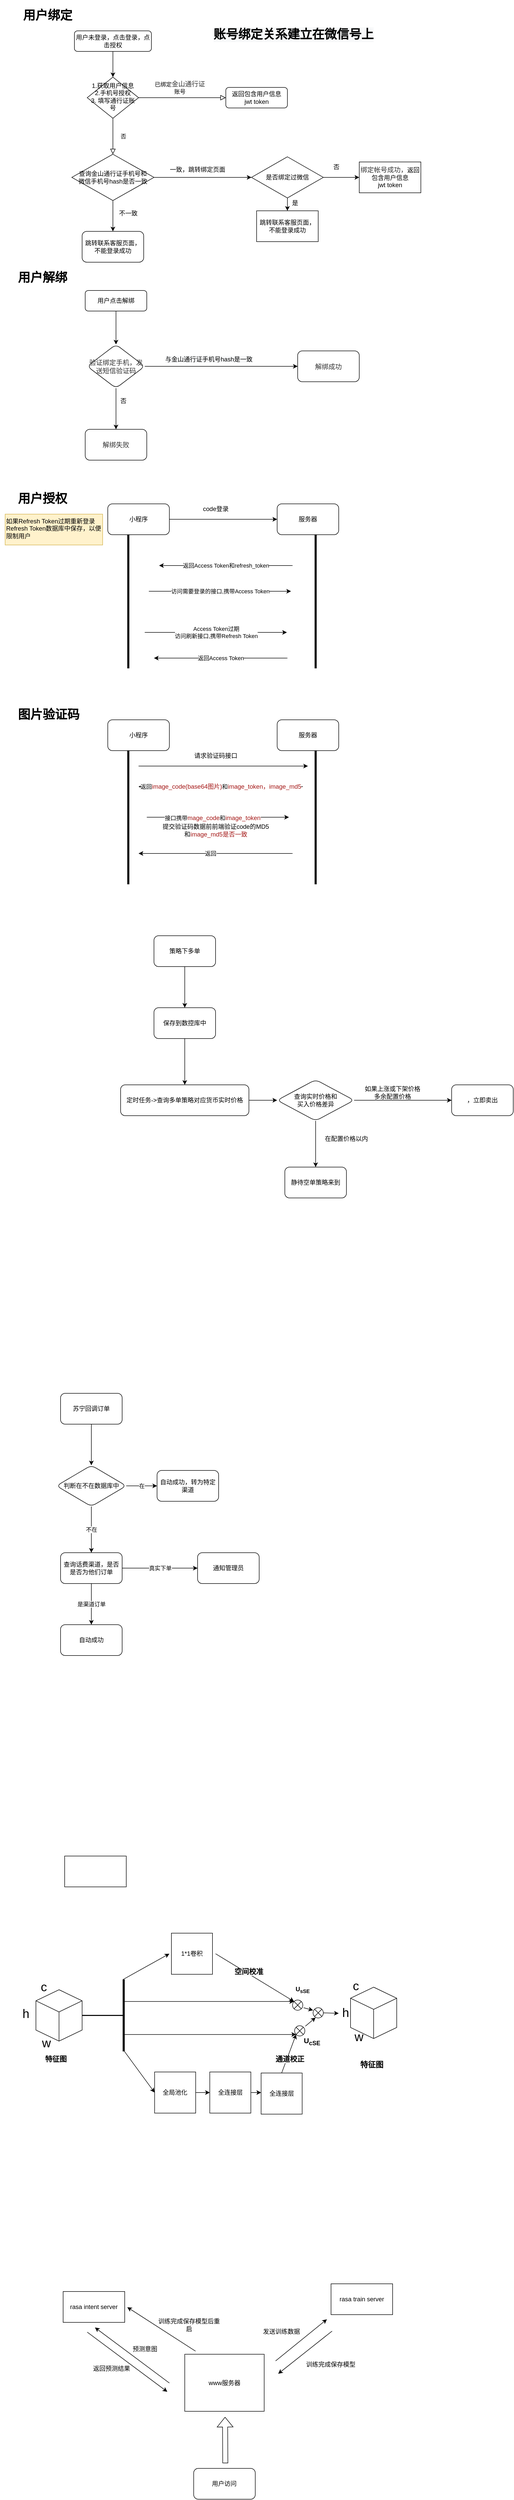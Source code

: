 <mxfile version="21.0.10" type="github">
  <diagram id="C5RBs43oDa-KdzZeNtuy" name="Page-1">
    <mxGraphModel dx="1239" dy="648" grid="0" gridSize="10" guides="1" tooltips="1" connect="1" arrows="1" fold="1" page="1" pageScale="1" pageWidth="827" pageHeight="1169" math="0" shadow="0">
      <root>
        <mxCell id="WIyWlLk6GJQsqaUBKTNV-0" />
        <mxCell id="WIyWlLk6GJQsqaUBKTNV-1" parent="WIyWlLk6GJQsqaUBKTNV-0" />
        <mxCell id="JQb2HkawdjwSyJqSRHTh-34" value="" style="edgeStyle=orthogonalEdgeStyle;rounded=0;orthogonalLoop=1;jettySize=auto;html=1;" parent="WIyWlLk6GJQsqaUBKTNV-1" source="WIyWlLk6GJQsqaUBKTNV-3" target="WIyWlLk6GJQsqaUBKTNV-6" edge="1">
          <mxGeometry relative="1" as="geometry" />
        </mxCell>
        <mxCell id="WIyWlLk6GJQsqaUBKTNV-3" value="用户未登录，点击登录，点击授权" style="rounded=1;whiteSpace=wrap;html=1;fontSize=12;glass=0;strokeWidth=1;shadow=0;" parent="WIyWlLk6GJQsqaUBKTNV-1" vertex="1">
          <mxGeometry x="145" y="80" width="150" height="40" as="geometry" />
        </mxCell>
        <mxCell id="WIyWlLk6GJQsqaUBKTNV-4" value="否" style="rounded=0;html=1;jettySize=auto;orthogonalLoop=1;fontSize=11;endArrow=block;endFill=0;endSize=8;strokeWidth=1;shadow=0;labelBackgroundColor=none;edgeStyle=orthogonalEdgeStyle;entryX=0.5;entryY=0;entryDx=0;entryDy=0;" parent="WIyWlLk6GJQsqaUBKTNV-1" source="WIyWlLk6GJQsqaUBKTNV-6" target="JQb2HkawdjwSyJqSRHTh-35" edge="1">
          <mxGeometry y="20" relative="1" as="geometry">
            <mxPoint as="offset" />
            <mxPoint x="220" y="310" as="targetPoint" />
          </mxGeometry>
        </mxCell>
        <mxCell id="WIyWlLk6GJQsqaUBKTNV-5" value="已绑定&lt;span style=&quot;color: rgb(51 , 51 , 51) ; font-family: &amp;#34;arial normal&amp;#34; , &amp;#34;arial&amp;#34; ; font-size: 13px&quot;&gt;金山通行证&lt;/span&gt;&lt;br&gt;账号" style="edgeStyle=orthogonalEdgeStyle;rounded=0;html=1;jettySize=auto;orthogonalLoop=1;fontSize=11;endArrow=block;endFill=0;endSize=8;strokeWidth=1;shadow=0;labelBackgroundColor=none;" parent="WIyWlLk6GJQsqaUBKTNV-1" source="WIyWlLk6GJQsqaUBKTNV-6" target="WIyWlLk6GJQsqaUBKTNV-7" edge="1">
          <mxGeometry x="-0.059" y="20" relative="1" as="geometry">
            <mxPoint as="offset" />
          </mxGeometry>
        </mxCell>
        <mxCell id="WIyWlLk6GJQsqaUBKTNV-6" value="1.获取用户信息&lt;br&gt;2.手机号授权&lt;br&gt;3. 填写通行证账号" style="rhombus;whiteSpace=wrap;html=1;shadow=0;fontFamily=Helvetica;fontSize=12;align=center;strokeWidth=1;spacing=6;spacingTop=-4;" parent="WIyWlLk6GJQsqaUBKTNV-1" vertex="1">
          <mxGeometry x="170" y="170" width="100" height="80" as="geometry" />
        </mxCell>
        <mxCell id="WIyWlLk6GJQsqaUBKTNV-7" value="返回包含用户信息&lt;br&gt;jwt token" style="rounded=1;whiteSpace=wrap;html=1;fontSize=12;glass=0;strokeWidth=1;shadow=0;" parent="WIyWlLk6GJQsqaUBKTNV-1" vertex="1">
          <mxGeometry x="440" y="190" width="120" height="40" as="geometry" />
        </mxCell>
        <mxCell id="JQb2HkawdjwSyJqSRHTh-8" value="" style="edgeStyle=orthogonalEdgeStyle;rounded=0;orthogonalLoop=1;jettySize=auto;html=1;exitX=0.5;exitY=1;exitDx=0;exitDy=0;" parent="WIyWlLk6GJQsqaUBKTNV-1" source="JQb2HkawdjwSyJqSRHTh-35" target="JQb2HkawdjwSyJqSRHTh-7" edge="1">
          <mxGeometry relative="1" as="geometry">
            <mxPoint x="240" y="370" as="sourcePoint" />
          </mxGeometry>
        </mxCell>
        <mxCell id="JQb2HkawdjwSyJqSRHTh-31" style="edgeStyle=orthogonalEdgeStyle;rounded=0;orthogonalLoop=1;jettySize=auto;html=1;entryX=0;entryY=0.5;entryDx=0;entryDy=0;exitX=1;exitY=0.5;exitDx=0;exitDy=0;" parent="WIyWlLk6GJQsqaUBKTNV-1" source="JQb2HkawdjwSyJqSRHTh-35" target="JQb2HkawdjwSyJqSRHTh-13" edge="1">
          <mxGeometry relative="1" as="geometry">
            <mxPoint x="320" y="340" as="sourcePoint" />
            <Array as="points">
              <mxPoint x="490" y="365" />
            </Array>
          </mxGeometry>
        </mxCell>
        <mxCell id="JQb2HkawdjwSyJqSRHTh-5" value="一致，跳转绑定页面" style="text;html=1;strokeColor=none;fillColor=none;align=center;verticalAlign=middle;whiteSpace=wrap;rounded=0;" parent="WIyWlLk6GJQsqaUBKTNV-1" vertex="1">
          <mxGeometry x="320" y="335" width="130" height="30" as="geometry" />
        </mxCell>
        <mxCell id="JQb2HkawdjwSyJqSRHTh-7" value="&lt;span&gt;跳转联系客服页面，不能登录成功&lt;/span&gt;" style="whiteSpace=wrap;html=1;rounded=1;" parent="WIyWlLk6GJQsqaUBKTNV-1" vertex="1">
          <mxGeometry x="160" y="470" width="120" height="60" as="geometry" />
        </mxCell>
        <mxCell id="JQb2HkawdjwSyJqSRHTh-9" value="不一致" style="text;html=1;strokeColor=none;fillColor=none;align=center;verticalAlign=middle;whiteSpace=wrap;rounded=0;" parent="WIyWlLk6GJQsqaUBKTNV-1" vertex="1">
          <mxGeometry x="200" y="420" width="100" height="30" as="geometry" />
        </mxCell>
        <mxCell id="JQb2HkawdjwSyJqSRHTh-15" value="" style="edgeStyle=orthogonalEdgeStyle;rounded=0;orthogonalLoop=1;jettySize=auto;html=1;" parent="WIyWlLk6GJQsqaUBKTNV-1" source="JQb2HkawdjwSyJqSRHTh-13" target="JQb2HkawdjwSyJqSRHTh-14" edge="1">
          <mxGeometry relative="1" as="geometry" />
        </mxCell>
        <mxCell id="JQb2HkawdjwSyJqSRHTh-18" value="" style="edgeStyle=orthogonalEdgeStyle;rounded=0;orthogonalLoop=1;jettySize=auto;html=1;" parent="WIyWlLk6GJQsqaUBKTNV-1" source="JQb2HkawdjwSyJqSRHTh-13" target="JQb2HkawdjwSyJqSRHTh-17" edge="1">
          <mxGeometry relative="1" as="geometry" />
        </mxCell>
        <mxCell id="JQb2HkawdjwSyJqSRHTh-13" value="&lt;span&gt;是否绑定过微信&lt;/span&gt;" style="rhombus;whiteSpace=wrap;html=1;" parent="WIyWlLk6GJQsqaUBKTNV-1" vertex="1">
          <mxGeometry x="490" y="325" width="140" height="80" as="geometry" />
        </mxCell>
        <mxCell id="JQb2HkawdjwSyJqSRHTh-14" value="&lt;span&gt;跳转联系客服页面，不能登录成功&lt;/span&gt;" style="whiteSpace=wrap;html=1;" parent="WIyWlLk6GJQsqaUBKTNV-1" vertex="1">
          <mxGeometry x="500" y="430" width="120" height="60" as="geometry" />
        </mxCell>
        <mxCell id="JQb2HkawdjwSyJqSRHTh-16" value="是" style="text;html=1;strokeColor=none;fillColor=none;align=center;verticalAlign=middle;whiteSpace=wrap;rounded=0;" parent="WIyWlLk6GJQsqaUBKTNV-1" vertex="1">
          <mxGeometry x="510" y="400" width="130" height="30" as="geometry" />
        </mxCell>
        <mxCell id="JQb2HkawdjwSyJqSRHTh-17" value="&lt;span style=&quot;color: rgb(51 , 51 , 51) ; font-family: &amp;#34;arial normal&amp;#34; , &amp;#34;arial&amp;#34; ; font-size: 13px&quot;&gt;绑定帐号成功，&lt;/span&gt;返回包含用户信息&lt;br&gt;jwt token" style="whiteSpace=wrap;html=1;" parent="WIyWlLk6GJQsqaUBKTNV-1" vertex="1">
          <mxGeometry x="700" y="335" width="120" height="60" as="geometry" />
        </mxCell>
        <mxCell id="JQb2HkawdjwSyJqSRHTh-19" value="&lt;h1&gt;用户绑定&lt;/h1&gt;" style="text;html=1;strokeColor=none;fillColor=none;spacing=5;spacingTop=-20;whiteSpace=wrap;overflow=hidden;rounded=0;" parent="WIyWlLk6GJQsqaUBKTNV-1" vertex="1">
          <mxGeometry x="40" y="30" width="190" height="40" as="geometry" />
        </mxCell>
        <mxCell id="JQb2HkawdjwSyJqSRHTh-20" value="&lt;h1&gt;用户解绑&lt;/h1&gt;&lt;p&gt;&lt;br&gt;&lt;/p&gt;" style="text;html=1;strokeColor=none;fillColor=none;spacing=5;spacingTop=-20;whiteSpace=wrap;overflow=hidden;rounded=0;" parent="WIyWlLk6GJQsqaUBKTNV-1" vertex="1">
          <mxGeometry x="30" y="540" width="190" height="40" as="geometry" />
        </mxCell>
        <mxCell id="JQb2HkawdjwSyJqSRHTh-24" value="" style="edgeStyle=orthogonalEdgeStyle;rounded=0;orthogonalLoop=1;jettySize=auto;html=1;" parent="WIyWlLk6GJQsqaUBKTNV-1" source="JQb2HkawdjwSyJqSRHTh-22" target="JQb2HkawdjwSyJqSRHTh-23" edge="1">
          <mxGeometry relative="1" as="geometry" />
        </mxCell>
        <mxCell id="JQb2HkawdjwSyJqSRHTh-22" value="用户点击解绑&lt;br&gt;" style="rounded=1;whiteSpace=wrap;html=1;fontSize=12;glass=0;strokeWidth=1;shadow=0;" parent="WIyWlLk6GJQsqaUBKTNV-1" vertex="1">
          <mxGeometry x="166" y="585" width="120" height="40" as="geometry" />
        </mxCell>
        <mxCell id="JQb2HkawdjwSyJqSRHTh-26" value="" style="edgeStyle=orthogonalEdgeStyle;rounded=0;orthogonalLoop=1;jettySize=auto;html=1;" parent="WIyWlLk6GJQsqaUBKTNV-1" source="JQb2HkawdjwSyJqSRHTh-23" target="JQb2HkawdjwSyJqSRHTh-25" edge="1">
          <mxGeometry relative="1" as="geometry" />
        </mxCell>
        <mxCell id="JQb2HkawdjwSyJqSRHTh-28" value="" style="edgeStyle=orthogonalEdgeStyle;rounded=0;orthogonalLoop=1;jettySize=auto;html=1;" parent="WIyWlLk6GJQsqaUBKTNV-1" source="JQb2HkawdjwSyJqSRHTh-23" target="JQb2HkawdjwSyJqSRHTh-27" edge="1">
          <mxGeometry relative="1" as="geometry" />
        </mxCell>
        <mxCell id="JQb2HkawdjwSyJqSRHTh-23" value="&lt;span style=&quot;color: rgb(51 , 51 , 51) ; font-family: &amp;#34;arial normal&amp;#34; , &amp;#34;arial&amp;#34; ; font-size: 13px&quot;&gt;验证绑定手机，发送短信验证码&lt;/span&gt;" style="rhombus;whiteSpace=wrap;html=1;rounded=1;glass=0;strokeWidth=1;shadow=0;" parent="WIyWlLk6GJQsqaUBKTNV-1" vertex="1">
          <mxGeometry x="170" y="690" width="112" height="85" as="geometry" />
        </mxCell>
        <mxCell id="JQb2HkawdjwSyJqSRHTh-25" value="&lt;span style=&quot;color: rgb(51 , 51 , 51) ; font-family: &amp;#34;arial normal&amp;#34; , &amp;#34;arial&amp;#34; ; font-size: 13px&quot;&gt;解绑成功&lt;/span&gt;" style="whiteSpace=wrap;html=1;rounded=1;glass=0;strokeWidth=1;shadow=0;" parent="WIyWlLk6GJQsqaUBKTNV-1" vertex="1">
          <mxGeometry x="580" y="702.5" width="120" height="60" as="geometry" />
        </mxCell>
        <mxCell id="JQb2HkawdjwSyJqSRHTh-27" value="&lt;span style=&quot;color: rgb(51 , 51 , 51) ; font-family: &amp;#34;arial normal&amp;#34; , &amp;#34;arial&amp;#34; ; font-size: 13px&quot;&gt;解绑失败&lt;/span&gt;" style="whiteSpace=wrap;html=1;rounded=1;glass=0;strokeWidth=1;shadow=0;" parent="WIyWlLk6GJQsqaUBKTNV-1" vertex="1">
          <mxGeometry x="166" y="855" width="120" height="60" as="geometry" />
        </mxCell>
        <mxCell id="JQb2HkawdjwSyJqSRHTh-29" value="&lt;span style=&quot;color: rgb(0 , 0 , 0) ; font-family: &amp;#34;helvetica&amp;#34; ; font-size: 12px ; font-style: normal ; font-weight: 400 ; letter-spacing: normal ; text-align: center ; text-indent: 0px ; text-transform: none ; word-spacing: 0px ; background-color: rgb(248 , 249 , 250) ; display: inline ; float: none&quot;&gt;与金山通行证手机号hash是一致&lt;/span&gt;" style="text;whiteSpace=wrap;html=1;" parent="WIyWlLk6GJQsqaUBKTNV-1" vertex="1">
          <mxGeometry x="320" y="705" width="270" height="30" as="geometry" />
        </mxCell>
        <mxCell id="JQb2HkawdjwSyJqSRHTh-30" value="否" style="text;html=1;align=center;verticalAlign=middle;resizable=0;points=[];autosize=1;strokeColor=none;fillColor=none;" parent="WIyWlLk6GJQsqaUBKTNV-1" vertex="1">
          <mxGeometry x="225" y="790" width="30" height="20" as="geometry" />
        </mxCell>
        <mxCell id="JQb2HkawdjwSyJqSRHTh-32" value="否" style="text;html=1;align=center;verticalAlign=middle;resizable=0;points=[];autosize=1;strokeColor=none;fillColor=none;" parent="WIyWlLk6GJQsqaUBKTNV-1" vertex="1">
          <mxGeometry x="640" y="335" width="30" height="20" as="geometry" />
        </mxCell>
        <mxCell id="JQb2HkawdjwSyJqSRHTh-33" value="&lt;h1 style=&quot;color: rgb(0 , 0 , 0) ; font-family: &amp;#34;helvetica&amp;#34; ; font-style: normal ; letter-spacing: normal ; text-align: left ; text-indent: 0px ; text-transform: none ; word-spacing: 0px ; background-color: rgb(248 , 249 , 250)&quot;&gt;账号绑定关系建立在微信号上&lt;/h1&gt;" style="text;whiteSpace=wrap;html=1;" parent="WIyWlLk6GJQsqaUBKTNV-1" vertex="1">
          <mxGeometry x="414" y="50" width="340" height="60" as="geometry" />
        </mxCell>
        <mxCell id="JQb2HkawdjwSyJqSRHTh-35" value="&lt;span&gt;查询金山通行证手机号和&lt;br&gt;微信手机号hash是否一致&lt;/span&gt;" style="rhombus;whiteSpace=wrap;html=1;" parent="WIyWlLk6GJQsqaUBKTNV-1" vertex="1">
          <mxGeometry x="140" y="320" width="160" height="90" as="geometry" />
        </mxCell>
        <mxCell id="JQb2HkawdjwSyJqSRHTh-37" value="&lt;h1&gt;用户授权&lt;/h1&gt;&lt;p&gt;&lt;br&gt;&lt;/p&gt;" style="text;html=1;strokeColor=none;fillColor=none;spacing=5;spacingTop=-20;whiteSpace=wrap;overflow=hidden;rounded=0;" parent="WIyWlLk6GJQsqaUBKTNV-1" vertex="1">
          <mxGeometry x="30" y="970" width="190" height="40" as="geometry" />
        </mxCell>
        <mxCell id="JQb2HkawdjwSyJqSRHTh-40" style="edgeStyle=orthogonalEdgeStyle;rounded=0;orthogonalLoop=1;jettySize=auto;html=1;" parent="WIyWlLk6GJQsqaUBKTNV-1" source="JQb2HkawdjwSyJqSRHTh-38" target="JQb2HkawdjwSyJqSRHTh-39" edge="1">
          <mxGeometry relative="1" as="geometry" />
        </mxCell>
        <mxCell id="JQb2HkawdjwSyJqSRHTh-38" value="小程序" style="rounded=1;whiteSpace=wrap;html=1;" parent="WIyWlLk6GJQsqaUBKTNV-1" vertex="1">
          <mxGeometry x="210" y="1000" width="120" height="60" as="geometry" />
        </mxCell>
        <mxCell id="JQb2HkawdjwSyJqSRHTh-39" value="服务器" style="rounded=1;whiteSpace=wrap;html=1;" parent="WIyWlLk6GJQsqaUBKTNV-1" vertex="1">
          <mxGeometry x="540" y="1000" width="120" height="60" as="geometry" />
        </mxCell>
        <mxCell id="JQb2HkawdjwSyJqSRHTh-41" value="code登录" style="text;html=1;align=center;verticalAlign=middle;resizable=0;points=[];autosize=1;strokeColor=none;fillColor=none;" parent="WIyWlLk6GJQsqaUBKTNV-1" vertex="1">
          <mxGeometry x="385" y="1000" width="70" height="20" as="geometry" />
        </mxCell>
        <mxCell id="JQb2HkawdjwSyJqSRHTh-42" value="" style="line;strokeWidth=4;direction=south;html=1;perimeter=backbonePerimeter;points=[];outlineConnect=0;" parent="WIyWlLk6GJQsqaUBKTNV-1" vertex="1">
          <mxGeometry x="610" y="1060" width="10" height="260" as="geometry" />
        </mxCell>
        <mxCell id="JQb2HkawdjwSyJqSRHTh-43" value="" style="endArrow=classic;html=1;rounded=0;" parent="WIyWlLk6GJQsqaUBKTNV-1" edge="1">
          <mxGeometry relative="1" as="geometry">
            <mxPoint x="570" y="1120" as="sourcePoint" />
            <mxPoint x="310" y="1120" as="targetPoint" />
          </mxGeometry>
        </mxCell>
        <mxCell id="JQb2HkawdjwSyJqSRHTh-44" value="返回Access Token和refresh_token" style="edgeLabel;resizable=0;html=1;align=center;verticalAlign=middle;" parent="JQb2HkawdjwSyJqSRHTh-43" connectable="0" vertex="1">
          <mxGeometry relative="1" as="geometry" />
        </mxCell>
        <mxCell id="JQb2HkawdjwSyJqSRHTh-46" value="" style="line;strokeWidth=4;direction=south;html=1;perimeter=backbonePerimeter;points=[];outlineConnect=0;" parent="WIyWlLk6GJQsqaUBKTNV-1" vertex="1">
          <mxGeometry x="245" y="1060" width="10" height="260" as="geometry" />
        </mxCell>
        <mxCell id="JQb2HkawdjwSyJqSRHTh-47" value="" style="endArrow=classic;html=1;rounded=0;" parent="WIyWlLk6GJQsqaUBKTNV-1" edge="1">
          <mxGeometry relative="1" as="geometry">
            <mxPoint x="290" y="1170" as="sourcePoint" />
            <mxPoint x="567" y="1170.0" as="targetPoint" />
          </mxGeometry>
        </mxCell>
        <mxCell id="JQb2HkawdjwSyJqSRHTh-48" value="访问需要登录的接口,携带Access Token" style="edgeLabel;resizable=0;html=1;align=center;verticalAlign=middle;" parent="JQb2HkawdjwSyJqSRHTh-47" connectable="0" vertex="1">
          <mxGeometry relative="1" as="geometry" />
        </mxCell>
        <mxCell id="JQb2HkawdjwSyJqSRHTh-49" value="" style="endArrow=classic;html=1;rounded=0;" parent="WIyWlLk6GJQsqaUBKTNV-1" edge="1">
          <mxGeometry relative="1" as="geometry">
            <mxPoint x="560" y="1300.0" as="sourcePoint" />
            <mxPoint x="300" y="1300.0" as="targetPoint" />
          </mxGeometry>
        </mxCell>
        <mxCell id="JQb2HkawdjwSyJqSRHTh-50" value="返回Access Token" style="edgeLabel;resizable=0;html=1;align=center;verticalAlign=middle;" parent="JQb2HkawdjwSyJqSRHTh-49" connectable="0" vertex="1">
          <mxGeometry relative="1" as="geometry" />
        </mxCell>
        <mxCell id="JQb2HkawdjwSyJqSRHTh-51" value="" style="endArrow=classic;html=1;rounded=0;" parent="WIyWlLk6GJQsqaUBKTNV-1" edge="1">
          <mxGeometry relative="1" as="geometry">
            <mxPoint x="282" y="1250.0" as="sourcePoint" />
            <mxPoint x="559" y="1250.0" as="targetPoint" />
          </mxGeometry>
        </mxCell>
        <mxCell id="JQb2HkawdjwSyJqSRHTh-52" value="&lt;div&gt;&lt;span style=&quot;font-size: 11px&quot;&gt;Access Token过期&lt;/span&gt;&lt;/div&gt;&lt;div&gt;&lt;span style=&quot;font-size: 11px&quot;&gt;访问刷新接口,携带Refresh Token&lt;/span&gt;&lt;/div&gt;" style="edgeLabel;resizable=0;html=1;align=center;verticalAlign=middle;" parent="JQb2HkawdjwSyJqSRHTh-51" connectable="0" vertex="1">
          <mxGeometry relative="1" as="geometry" />
        </mxCell>
        <mxCell id="JQb2HkawdjwSyJqSRHTh-53" value="如果Refresh Token过期重新登录&lt;br&gt;Refresh Token数据库中保存，以便限制用户&lt;br&gt;" style="text;whiteSpace=wrap;html=1;fillColor=#fff2cc;strokeColor=#d6b656;" parent="WIyWlLk6GJQsqaUBKTNV-1" vertex="1">
          <mxGeometry x="10" y="1020" width="190" height="60" as="geometry" />
        </mxCell>
        <mxCell id="T7uYIX3uQ5JIbIwVG91x-0" value="&lt;h1&gt;图片验证码&lt;/h1&gt;" style="text;html=1;strokeColor=none;fillColor=none;spacing=5;spacingTop=-20;whiteSpace=wrap;overflow=hidden;rounded=0;" parent="WIyWlLk6GJQsqaUBKTNV-1" vertex="1">
          <mxGeometry x="30" y="1390" width="190" height="40" as="geometry" />
        </mxCell>
        <mxCell id="T7uYIX3uQ5JIbIwVG91x-1" style="edgeStyle=orthogonalEdgeStyle;rounded=0;orthogonalLoop=1;jettySize=auto;html=1;" parent="WIyWlLk6GJQsqaUBKTNV-1" edge="1">
          <mxGeometry relative="1" as="geometry">
            <mxPoint x="270" y="1510" as="sourcePoint" />
            <mxPoint x="600" y="1510" as="targetPoint" />
            <Array as="points">
              <mxPoint x="270" y="1510" />
            </Array>
          </mxGeometry>
        </mxCell>
        <mxCell id="T7uYIX3uQ5JIbIwVG91x-2" value="小程序" style="rounded=1;whiteSpace=wrap;html=1;" parent="WIyWlLk6GJQsqaUBKTNV-1" vertex="1">
          <mxGeometry x="210" y="1420" width="120" height="60" as="geometry" />
        </mxCell>
        <mxCell id="T7uYIX3uQ5JIbIwVG91x-3" value="服务器" style="rounded=1;whiteSpace=wrap;html=1;" parent="WIyWlLk6GJQsqaUBKTNV-1" vertex="1">
          <mxGeometry x="540" y="1420" width="120" height="60" as="geometry" />
        </mxCell>
        <mxCell id="T7uYIX3uQ5JIbIwVG91x-4" value="请求验证码接口" style="text;html=1;align=center;verticalAlign=middle;resizable=0;points=[];autosize=1;strokeColor=none;fillColor=none;" parent="WIyWlLk6GJQsqaUBKTNV-1" vertex="1">
          <mxGeometry x="370" y="1480" width="100" height="20" as="geometry" />
        </mxCell>
        <mxCell id="T7uYIX3uQ5JIbIwVG91x-5" value="" style="line;strokeWidth=4;direction=south;html=1;perimeter=backbonePerimeter;points=[];outlineConnect=0;" parent="WIyWlLk6GJQsqaUBKTNV-1" vertex="1">
          <mxGeometry x="610" y="1480" width="10" height="260" as="geometry" />
        </mxCell>
        <mxCell id="T7uYIX3uQ5JIbIwVG91x-6" value="" style="endArrow=classic;html=1;rounded=0;" parent="WIyWlLk6GJQsqaUBKTNV-1" edge="1">
          <mxGeometry relative="1" as="geometry">
            <mxPoint x="590" y="1550" as="sourcePoint" />
            <mxPoint x="270" y="1550" as="targetPoint" />
            <Array as="points">
              <mxPoint x="390" y="1550" />
            </Array>
          </mxGeometry>
        </mxCell>
        <mxCell id="T7uYIX3uQ5JIbIwVG91x-7" value="返回&lt;span style=&quot;color: rgb(163 , 21 , 21) ; background-color: rgb(255 , 255 , 254) ; font-size: 12px&quot;&gt;image_code(base64图片)&lt;/span&gt;和&lt;span style=&quot;color: rgb(163 , 21 , 21) ; background-color: rgb(255 , 255 , 254) ; font-size: 12px&quot;&gt;image_token，&lt;/span&gt;&lt;span style=&quot;color: rgb(163 , 21 , 21) ; background-color: rgb(255 , 255 , 254) ; font-size: 12px&quot;&gt;image_md5&lt;/span&gt;" style="edgeLabel;resizable=0;html=1;align=center;verticalAlign=middle;" parent="T7uYIX3uQ5JIbIwVG91x-6" connectable="0" vertex="1">
          <mxGeometry relative="1" as="geometry">
            <mxPoint as="offset" />
          </mxGeometry>
        </mxCell>
        <mxCell id="T7uYIX3uQ5JIbIwVG91x-8" value="" style="line;strokeWidth=4;direction=south;html=1;perimeter=backbonePerimeter;points=[];outlineConnect=0;" parent="WIyWlLk6GJQsqaUBKTNV-1" vertex="1">
          <mxGeometry x="245" y="1480" width="10" height="260" as="geometry" />
        </mxCell>
        <mxCell id="T7uYIX3uQ5JIbIwVG91x-9" value="" style="endArrow=classic;html=1;rounded=0;" parent="WIyWlLk6GJQsqaUBKTNV-1" edge="1">
          <mxGeometry relative="1" as="geometry">
            <mxPoint x="286" y="1609.5" as="sourcePoint" />
            <mxPoint x="563" y="1609.5" as="targetPoint" />
          </mxGeometry>
        </mxCell>
        <mxCell id="T7uYIX3uQ5JIbIwVG91x-10" value="接口携带&lt;span style=&quot;font-size: 12px ; color: rgb(163 , 21 , 21) ; background-color: rgb(255 , 255 , 254)&quot;&gt;mage_code&lt;/span&gt;和&lt;span style=&quot;font-size: 12px ; color: rgb(163 , 21 , 21) ; background-color: rgb(255 , 255 , 254)&quot;&gt;image_token&lt;/span&gt;" style="edgeLabel;resizable=0;html=1;align=center;verticalAlign=middle;" parent="T7uYIX3uQ5JIbIwVG91x-9" connectable="0" vertex="1">
          <mxGeometry relative="1" as="geometry">
            <mxPoint x="-11" y="1" as="offset" />
          </mxGeometry>
        </mxCell>
        <mxCell id="T7uYIX3uQ5JIbIwVG91x-11" value="" style="endArrow=classic;html=1;rounded=0;" parent="WIyWlLk6GJQsqaUBKTNV-1" edge="1">
          <mxGeometry relative="1" as="geometry">
            <mxPoint x="570" y="1680.0" as="sourcePoint" />
            <mxPoint x="270" y="1680" as="targetPoint" />
          </mxGeometry>
        </mxCell>
        <mxCell id="T7uYIX3uQ5JIbIwVG91x-12" value="返回" style="edgeLabel;resizable=0;html=1;align=center;verticalAlign=middle;" parent="T7uYIX3uQ5JIbIwVG91x-11" connectable="0" vertex="1">
          <mxGeometry relative="1" as="geometry">
            <mxPoint x="-10" as="offset" />
          </mxGeometry>
        </mxCell>
        <mxCell id="T7uYIX3uQ5JIbIwVG91x-15" value="提交验证码数据前前端验证code的MD5和&lt;span style=&quot;color: rgb(163 , 21 , 21) ; background-color: rgb(255 , 255 , 254)&quot;&gt;image_md5是否一致&lt;/span&gt;" style="text;html=1;strokeColor=none;fillColor=none;align=center;verticalAlign=middle;whiteSpace=wrap;rounded=0;" parent="WIyWlLk6GJQsqaUBKTNV-1" vertex="1">
          <mxGeometry x="312.5" y="1620" width="215" height="30" as="geometry" />
        </mxCell>
        <mxCell id="T7uYIX3uQ5JIbIwVG91x-19" value="" style="edgeStyle=orthogonalEdgeStyle;rounded=0;orthogonalLoop=1;jettySize=auto;html=1;" parent="WIyWlLk6GJQsqaUBKTNV-1" source="T7uYIX3uQ5JIbIwVG91x-17" target="T7uYIX3uQ5JIbIwVG91x-18" edge="1">
          <mxGeometry relative="1" as="geometry" />
        </mxCell>
        <mxCell id="T7uYIX3uQ5JIbIwVG91x-17" value="策略下多单" style="rounded=1;whiteSpace=wrap;html=1;" parent="WIyWlLk6GJQsqaUBKTNV-1" vertex="1">
          <mxGeometry x="300" y="1840" width="120" height="60" as="geometry" />
        </mxCell>
        <mxCell id="T7uYIX3uQ5JIbIwVG91x-21" value="" style="edgeStyle=orthogonalEdgeStyle;rounded=0;orthogonalLoop=1;jettySize=auto;html=1;" parent="WIyWlLk6GJQsqaUBKTNV-1" source="T7uYIX3uQ5JIbIwVG91x-18" target="T7uYIX3uQ5JIbIwVG91x-20" edge="1">
          <mxGeometry relative="1" as="geometry" />
        </mxCell>
        <mxCell id="T7uYIX3uQ5JIbIwVG91x-18" value="保存到数控库中" style="whiteSpace=wrap;html=1;rounded=1;" parent="WIyWlLk6GJQsqaUBKTNV-1" vertex="1">
          <mxGeometry x="300" y="1980" width="120" height="60" as="geometry" />
        </mxCell>
        <mxCell id="T7uYIX3uQ5JIbIwVG91x-23" value="" style="edgeStyle=orthogonalEdgeStyle;rounded=0;orthogonalLoop=1;jettySize=auto;html=1;" parent="WIyWlLk6GJQsqaUBKTNV-1" source="T7uYIX3uQ5JIbIwVG91x-20" target="T7uYIX3uQ5JIbIwVG91x-22" edge="1">
          <mxGeometry relative="1" as="geometry" />
        </mxCell>
        <mxCell id="T7uYIX3uQ5JIbIwVG91x-20" value="定时任务-&amp;gt;查询多单策略对应货币实时价格" style="whiteSpace=wrap;html=1;rounded=1;" parent="WIyWlLk6GJQsqaUBKTNV-1" vertex="1">
          <mxGeometry x="235" y="2130" width="250" height="60" as="geometry" />
        </mxCell>
        <mxCell id="T7uYIX3uQ5JIbIwVG91x-25" value="" style="edgeStyle=orthogonalEdgeStyle;rounded=0;orthogonalLoop=1;jettySize=auto;html=1;" parent="WIyWlLk6GJQsqaUBKTNV-1" source="T7uYIX3uQ5JIbIwVG91x-22" target="T7uYIX3uQ5JIbIwVG91x-24" edge="1">
          <mxGeometry relative="1" as="geometry" />
        </mxCell>
        <mxCell id="T7uYIX3uQ5JIbIwVG91x-27" value="" style="edgeStyle=orthogonalEdgeStyle;rounded=0;orthogonalLoop=1;jettySize=auto;html=1;" parent="WIyWlLk6GJQsqaUBKTNV-1" source="T7uYIX3uQ5JIbIwVG91x-22" target="T7uYIX3uQ5JIbIwVG91x-26" edge="1">
          <mxGeometry relative="1" as="geometry" />
        </mxCell>
        <mxCell id="T7uYIX3uQ5JIbIwVG91x-22" value="查询实时价格和&lt;br&gt;买入价格差异" style="rhombus;whiteSpace=wrap;html=1;rounded=1;" parent="WIyWlLk6GJQsqaUBKTNV-1" vertex="1">
          <mxGeometry x="540" y="2120" width="150" height="80" as="geometry" />
        </mxCell>
        <mxCell id="T7uYIX3uQ5JIbIwVG91x-24" value="&lt;span&gt;，立即卖出&lt;/span&gt;" style="whiteSpace=wrap;html=1;rounded=1;" parent="WIyWlLk6GJQsqaUBKTNV-1" vertex="1">
          <mxGeometry x="880" y="2130" width="120" height="60" as="geometry" />
        </mxCell>
        <mxCell id="T7uYIX3uQ5JIbIwVG91x-26" value="静待空单策略来到" style="whiteSpace=wrap;html=1;rounded=1;" parent="WIyWlLk6GJQsqaUBKTNV-1" vertex="1">
          <mxGeometry x="555" y="2290" width="120" height="60" as="geometry" />
        </mxCell>
        <mxCell id="T7uYIX3uQ5JIbIwVG91x-28" value="如果上涨或下架价格多余配置价格" style="text;html=1;strokeColor=none;fillColor=none;align=center;verticalAlign=middle;whiteSpace=wrap;rounded=0;" parent="WIyWlLk6GJQsqaUBKTNV-1" vertex="1">
          <mxGeometry x="710" y="2130" width="110" height="30" as="geometry" />
        </mxCell>
        <mxCell id="T7uYIX3uQ5JIbIwVG91x-29" value="在配置价格以内" style="text;html=1;strokeColor=none;fillColor=none;align=center;verticalAlign=middle;whiteSpace=wrap;rounded=0;" parent="WIyWlLk6GJQsqaUBKTNV-1" vertex="1">
          <mxGeometry x="620" y="2220" width="110" height="30" as="geometry" />
        </mxCell>
        <mxCell id="SHP-vjhlIxXGbBWJabS5-2" value="" style="edgeStyle=orthogonalEdgeStyle;rounded=0;orthogonalLoop=1;jettySize=auto;html=1;entryX=0.5;entryY=0;entryDx=0;entryDy=0;" parent="WIyWlLk6GJQsqaUBKTNV-1" source="SHP-vjhlIxXGbBWJabS5-0" target="SHP-vjhlIxXGbBWJabS5-3" edge="1">
          <mxGeometry relative="1" as="geometry">
            <mxPoint x="205" y="2870" as="targetPoint" />
          </mxGeometry>
        </mxCell>
        <mxCell id="SHP-vjhlIxXGbBWJabS5-0" value="苏宁回调订单" style="rounded=1;whiteSpace=wrap;html=1;" parent="WIyWlLk6GJQsqaUBKTNV-1" vertex="1">
          <mxGeometry x="118" y="2730" width="120" height="60" as="geometry" />
        </mxCell>
        <mxCell id="SHP-vjhlIxXGbBWJabS5-7" value="在" style="edgeStyle=orthogonalEdgeStyle;rounded=0;orthogonalLoop=1;jettySize=auto;html=1;" parent="WIyWlLk6GJQsqaUBKTNV-1" source="SHP-vjhlIxXGbBWJabS5-3" target="SHP-vjhlIxXGbBWJabS5-6" edge="1">
          <mxGeometry relative="1" as="geometry" />
        </mxCell>
        <mxCell id="SHP-vjhlIxXGbBWJabS5-11" value="不在" style="edgeStyle=orthogonalEdgeStyle;rounded=0;orthogonalLoop=1;jettySize=auto;html=1;" parent="WIyWlLk6GJQsqaUBKTNV-1" source="SHP-vjhlIxXGbBWJabS5-3" target="SHP-vjhlIxXGbBWJabS5-10" edge="1">
          <mxGeometry relative="1" as="geometry" />
        </mxCell>
        <mxCell id="SHP-vjhlIxXGbBWJabS5-3" value="判断在不在数据库中" style="rhombus;whiteSpace=wrap;html=1;rounded=1;" parent="WIyWlLk6GJQsqaUBKTNV-1" vertex="1">
          <mxGeometry x="110" y="2870" width="136" height="80" as="geometry" />
        </mxCell>
        <mxCell id="SHP-vjhlIxXGbBWJabS5-6" value="自动成功，转为特定渠道" style="whiteSpace=wrap;html=1;rounded=1;" parent="WIyWlLk6GJQsqaUBKTNV-1" vertex="1">
          <mxGeometry x="306" y="2880" width="120" height="60" as="geometry" />
        </mxCell>
        <mxCell id="SHP-vjhlIxXGbBWJabS5-16" value="是渠道订单" style="edgeStyle=orthogonalEdgeStyle;rounded=0;orthogonalLoop=1;jettySize=auto;html=1;" parent="WIyWlLk6GJQsqaUBKTNV-1" source="SHP-vjhlIxXGbBWJabS5-10" target="SHP-vjhlIxXGbBWJabS5-15" edge="1">
          <mxGeometry relative="1" as="geometry" />
        </mxCell>
        <mxCell id="SHP-vjhlIxXGbBWJabS5-18" value="真实下单" style="edgeStyle=orthogonalEdgeStyle;rounded=0;orthogonalLoop=1;jettySize=auto;html=1;" parent="WIyWlLk6GJQsqaUBKTNV-1" source="SHP-vjhlIxXGbBWJabS5-10" target="SHP-vjhlIxXGbBWJabS5-17" edge="1">
          <mxGeometry relative="1" as="geometry" />
        </mxCell>
        <mxCell id="SHP-vjhlIxXGbBWJabS5-10" value="查询话费渠道，是否是否为他们订单" style="whiteSpace=wrap;html=1;rounded=1;" parent="WIyWlLk6GJQsqaUBKTNV-1" vertex="1">
          <mxGeometry x="118" y="3040" width="120" height="60" as="geometry" />
        </mxCell>
        <mxCell id="SHP-vjhlIxXGbBWJabS5-15" value="自动成功" style="whiteSpace=wrap;html=1;rounded=1;" parent="WIyWlLk6GJQsqaUBKTNV-1" vertex="1">
          <mxGeometry x="118" y="3180" width="120" height="60" as="geometry" />
        </mxCell>
        <mxCell id="SHP-vjhlIxXGbBWJabS5-17" value="通知管理员" style="whiteSpace=wrap;html=1;rounded=1;" parent="WIyWlLk6GJQsqaUBKTNV-1" vertex="1">
          <mxGeometry x="385" y="3040" width="120" height="60" as="geometry" />
        </mxCell>
        <mxCell id="_lbmIbJqwapHj0YrJRdn-0" value="" style="rounded=0;whiteSpace=wrap;html=1;" parent="WIyWlLk6GJQsqaUBKTNV-1" vertex="1">
          <mxGeometry x="126" y="3630" width="120" height="60" as="geometry" />
        </mxCell>
        <mxCell id="D7TejCZE_duv7utmX-e_-0" value="" style="html=1;whiteSpace=wrap;shape=isoCube2;backgroundOutline=1;isoAngle=15;" parent="WIyWlLk6GJQsqaUBKTNV-1" vertex="1">
          <mxGeometry x="70" y="3890" width="90" height="100" as="geometry" />
        </mxCell>
        <mxCell id="D7TejCZE_duv7utmX-e_-1" value="" style="line;strokeWidth=2;html=1;" parent="WIyWlLk6GJQsqaUBKTNV-1" vertex="1">
          <mxGeometry x="160" y="3935" width="80" height="10" as="geometry" />
        </mxCell>
        <mxCell id="D7TejCZE_duv7utmX-e_-2" value="" style="line;strokeWidth=4;direction=south;html=1;perimeter=backbonePerimeter;points=[];outlineConnect=0;" parent="WIyWlLk6GJQsqaUBKTNV-1" vertex="1">
          <mxGeometry x="236" y="3870" width="10" height="140" as="geometry" />
        </mxCell>
        <mxCell id="D7TejCZE_duv7utmX-e_-3" value="" style="endArrow=classic;html=1;rounded=0;" parent="WIyWlLk6GJQsqaUBKTNV-1" edge="1">
          <mxGeometry width="50" height="50" relative="1" as="geometry">
            <mxPoint x="240" y="3870" as="sourcePoint" />
            <mxPoint x="330" y="3820" as="targetPoint" />
          </mxGeometry>
        </mxCell>
        <mxCell id="D7TejCZE_duv7utmX-e_-4" value="1*1卷积" style="whiteSpace=wrap;html=1;aspect=fixed;" parent="WIyWlLk6GJQsqaUBKTNV-1" vertex="1">
          <mxGeometry x="334" y="3780" width="80" height="80" as="geometry" />
        </mxCell>
        <mxCell id="D7TejCZE_duv7utmX-e_-5" value="" style="endArrow=classic;html=1;rounded=0;entryX=0;entryY=0;entryDx=0;entryDy=0;" parent="WIyWlLk6GJQsqaUBKTNV-1" target="D7TejCZE_duv7utmX-e_-22" edge="1">
          <mxGeometry width="50" height="50" relative="1" as="geometry">
            <mxPoint x="420" y="3820" as="sourcePoint" />
            <mxPoint x="530" y="3910" as="targetPoint" />
          </mxGeometry>
        </mxCell>
        <mxCell id="D7TejCZE_duv7utmX-e_-6" value="" style="endArrow=classic;html=1;rounded=0;entryX=0;entryY=0;entryDx=0;entryDy=0;" parent="WIyWlLk6GJQsqaUBKTNV-1" source="D7TejCZE_duv7utmX-e_-2" target="D7TejCZE_duv7utmX-e_-22" edge="1">
          <mxGeometry width="50" height="50" relative="1" as="geometry">
            <mxPoint x="250" y="3870" as="sourcePoint" />
            <mxPoint x="530" y="3920" as="targetPoint" />
          </mxGeometry>
        </mxCell>
        <mxCell id="D7TejCZE_duv7utmX-e_-8" value="" style="endArrow=classic;html=1;rounded=0;entryX=0;entryY=1;entryDx=0;entryDy=0;" parent="WIyWlLk6GJQsqaUBKTNV-1" source="D7TejCZE_duv7utmX-e_-2" target="D7TejCZE_duv7utmX-e_-23" edge="1">
          <mxGeometry width="50" height="50" relative="1" as="geometry">
            <mxPoint x="250" y="4000" as="sourcePoint" />
            <mxPoint x="530" y="3970" as="targetPoint" />
          </mxGeometry>
        </mxCell>
        <mxCell id="D7TejCZE_duv7utmX-e_-9" value="" style="endArrow=classic;html=1;rounded=0;entryX=0;entryY=0.5;entryDx=0;entryDy=0;" parent="WIyWlLk6GJQsqaUBKTNV-1" source="D7TejCZE_duv7utmX-e_-2" target="D7TejCZE_duv7utmX-e_-10" edge="1">
          <mxGeometry width="50" height="50" relative="1" as="geometry">
            <mxPoint x="245" y="4010" as="sourcePoint" />
            <mxPoint x="320" y="4060" as="targetPoint" />
          </mxGeometry>
        </mxCell>
        <mxCell id="D7TejCZE_duv7utmX-e_-10" value="全局池化" style="whiteSpace=wrap;html=1;aspect=fixed;" parent="WIyWlLk6GJQsqaUBKTNV-1" vertex="1">
          <mxGeometry x="301.25" y="4050" width="80" height="80" as="geometry" />
        </mxCell>
        <mxCell id="D7TejCZE_duv7utmX-e_-11" value="" style="endArrow=classic;html=1;rounded=0;" parent="WIyWlLk6GJQsqaUBKTNV-1" edge="1">
          <mxGeometry width="50" height="50" relative="1" as="geometry">
            <mxPoint x="381.25" y="4090" as="sourcePoint" />
            <mxPoint x="408.75" y="4090" as="targetPoint" />
          </mxGeometry>
        </mxCell>
        <mxCell id="D7TejCZE_duv7utmX-e_-12" value="全连接层" style="whiteSpace=wrap;html=1;aspect=fixed;" parent="WIyWlLk6GJQsqaUBKTNV-1" vertex="1">
          <mxGeometry x="408.75" y="4050" width="80" height="80" as="geometry" />
        </mxCell>
        <mxCell id="D7TejCZE_duv7utmX-e_-13" value="&lt;span style=&quot;color: rgb(0, 0, 0); font-family: Helvetica; font-style: normal; font-variant-ligatures: normal; font-variant-caps: normal; letter-spacing: normal; orphans: 2; text-align: center; text-indent: 0px; text-transform: none; widows: 2; word-spacing: 0px; -webkit-text-stroke-width: 0px; background-color: rgb(251, 251, 251); text-decoration-thickness: initial; text-decoration-style: initial; text-decoration-color: initial; float: none; display: inline !important;&quot;&gt;&lt;b style=&quot;&quot;&gt;&lt;font style=&quot;font-size: 14px;&quot;&gt;空间校准&lt;/font&gt;&lt;/b&gt;&lt;/span&gt;" style="text;whiteSpace=wrap;html=1;" parent="WIyWlLk6GJQsqaUBKTNV-1" vertex="1">
          <mxGeometry x="455" y="3840" width="80" height="40" as="geometry" />
        </mxCell>
        <mxCell id="D7TejCZE_duv7utmX-e_-15" value="" style="endArrow=classic;html=1;rounded=0;" parent="WIyWlLk6GJQsqaUBKTNV-1" edge="1">
          <mxGeometry width="50" height="50" relative="1" as="geometry">
            <mxPoint x="488.75" y="4090" as="sourcePoint" />
            <mxPoint x="508.75" y="4090" as="targetPoint" />
          </mxGeometry>
        </mxCell>
        <mxCell id="D7TejCZE_duv7utmX-e_-16" value="全连接层" style="whiteSpace=wrap;html=1;aspect=fixed;" parent="WIyWlLk6GJQsqaUBKTNV-1" vertex="1">
          <mxGeometry x="508.75" y="4052" width="80" height="80" as="geometry" />
        </mxCell>
        <mxCell id="D7TejCZE_duv7utmX-e_-21" value="" style="endArrow=classic;html=1;rounded=0;exitX=0.5;exitY=0;exitDx=0;exitDy=0;entryX=0;entryY=1;entryDx=0;entryDy=0;" parent="WIyWlLk6GJQsqaUBKTNV-1" source="D7TejCZE_duv7utmX-e_-16" target="D7TejCZE_duv7utmX-e_-23" edge="1">
          <mxGeometry width="50" height="50" relative="1" as="geometry">
            <mxPoint x="560" y="4012" as="sourcePoint" />
            <mxPoint x="540" y="3980" as="targetPoint" />
          </mxGeometry>
        </mxCell>
        <mxCell id="D7TejCZE_duv7utmX-e_-22" value="" style="shape=sumEllipse;perimeter=ellipsePerimeter;whiteSpace=wrap;html=1;backgroundOutline=1;" parent="WIyWlLk6GJQsqaUBKTNV-1" vertex="1">
          <mxGeometry x="570" y="3910" width="20" height="20" as="geometry" />
        </mxCell>
        <mxCell id="D7TejCZE_duv7utmX-e_-23" value="" style="shape=sumEllipse;perimeter=ellipsePerimeter;whiteSpace=wrap;html=1;backgroundOutline=1;" parent="WIyWlLk6GJQsqaUBKTNV-1" vertex="1">
          <mxGeometry x="574" y="3960" width="20" height="20" as="geometry" />
        </mxCell>
        <mxCell id="D7TejCZE_duv7utmX-e_-27" value="" style="endArrow=classic;html=1;rounded=0;exitX=0.5;exitY=0;exitDx=0;exitDy=0;" parent="WIyWlLk6GJQsqaUBKTNV-1" edge="1">
          <mxGeometry width="50" height="50" relative="1" as="geometry">
            <mxPoint x="591.54" y="3925" as="sourcePoint" />
            <mxPoint x="610" y="3930" as="targetPoint" />
            <Array as="points" />
          </mxGeometry>
        </mxCell>
        <mxCell id="D7TejCZE_duv7utmX-e_-28" value="" style="endArrow=classic;html=1;rounded=0;" parent="WIyWlLk6GJQsqaUBKTNV-1" edge="1">
          <mxGeometry width="50" height="50" relative="1" as="geometry">
            <mxPoint x="595" y="3961" as="sourcePoint" />
            <mxPoint x="615" y="3944" as="targetPoint" />
            <Array as="points" />
          </mxGeometry>
        </mxCell>
        <mxCell id="D7TejCZE_duv7utmX-e_-29" value="" style="shape=sumEllipse;perimeter=ellipsePerimeter;whiteSpace=wrap;html=1;backgroundOutline=1;" parent="WIyWlLk6GJQsqaUBKTNV-1" vertex="1">
          <mxGeometry x="610" y="3925" width="20" height="20" as="geometry" />
        </mxCell>
        <mxCell id="D7TejCZE_duv7utmX-e_-30" value="" style="endArrow=classic;html=1;rounded=0;exitX=1;exitY=0.5;exitDx=0;exitDy=0;" parent="WIyWlLk6GJQsqaUBKTNV-1" source="D7TejCZE_duv7utmX-e_-29" edge="1">
          <mxGeometry width="50" height="50" relative="1" as="geometry">
            <mxPoint x="630" y="3931" as="sourcePoint" />
            <mxPoint x="660" y="3936" as="targetPoint" />
            <Array as="points" />
          </mxGeometry>
        </mxCell>
        <mxCell id="D7TejCZE_duv7utmX-e_-31" value="" style="html=1;whiteSpace=wrap;shape=isoCube2;backgroundOutline=1;isoAngle=15;" parent="WIyWlLk6GJQsqaUBKTNV-1" vertex="1">
          <mxGeometry x="683" y="3885" width="90" height="100" as="geometry" />
        </mxCell>
        <mxCell id="D7TejCZE_duv7utmX-e_-32" value="&lt;span style=&quot;color: rgb(0, 0, 0); font-family: Helvetica; font-style: normal; font-variant-ligatures: normal; font-variant-caps: normal; letter-spacing: normal; orphans: 2; text-align: center; text-indent: 0px; text-transform: none; widows: 2; word-spacing: 0px; -webkit-text-stroke-width: 0px; background-color: rgb(251, 251, 251); text-decoration-thickness: initial; text-decoration-style: initial; text-decoration-color: initial; float: none; display: inline !important;&quot;&gt;&lt;font style=&quot;font-size: 14px;&quot;&gt;&lt;b&gt;特征图&lt;/b&gt;&lt;/font&gt;&lt;/span&gt;" style="text;whiteSpace=wrap;html=1;" parent="WIyWlLk6GJQsqaUBKTNV-1" vertex="1">
          <mxGeometry x="86" y="4010" width="80" height="40" as="geometry" />
        </mxCell>
        <mxCell id="D7TejCZE_duv7utmX-e_-33" value="&lt;span style=&quot;color: rgb(0, 0, 0); font-family: Helvetica; font-style: normal; font-variant-ligatures: normal; font-variant-caps: normal; letter-spacing: normal; orphans: 2; text-align: center; text-indent: 0px; text-transform: none; widows: 2; word-spacing: 0px; -webkit-text-stroke-width: 0px; background-color: rgb(251, 251, 251); text-decoration-thickness: initial; text-decoration-style: initial; text-decoration-color: initial; float: none; display: inline !important;&quot;&gt;&lt;font style=&quot;font-size: 15px;&quot;&gt;&lt;b&gt;特征图&lt;/b&gt;&lt;/font&gt;&lt;/span&gt;" style="text;whiteSpace=wrap;html=1;" parent="WIyWlLk6GJQsqaUBKTNV-1" vertex="1">
          <mxGeometry x="700" y="4020" width="80" height="40" as="geometry" />
        </mxCell>
        <mxCell id="D7TejCZE_duv7utmX-e_-34" value="&lt;span style=&quot;color: rgb(0, 0, 0); font-family: Helvetica; font-style: normal; font-variant-ligatures: normal; font-variant-caps: normal; letter-spacing: normal; orphans: 2; text-align: center; text-indent: 0px; text-transform: none; widows: 2; word-spacing: 0px; -webkit-text-stroke-width: 0px; background-color: rgb(251, 251, 251); text-decoration-thickness: initial; text-decoration-style: initial; text-decoration-color: initial; float: none; display: inline !important;&quot;&gt;&lt;b style=&quot;&quot;&gt;&lt;font style=&quot;font-size: 14px;&quot;&gt;通道校正&lt;/font&gt;&lt;/b&gt;&lt;/span&gt;" style="text;whiteSpace=wrap;html=1;" parent="WIyWlLk6GJQsqaUBKTNV-1" vertex="1">
          <mxGeometry x="535" y="4010" width="80" height="40" as="geometry" />
        </mxCell>
        <mxCell id="D7TejCZE_duv7utmX-e_-38" value="h" style="text;strokeColor=none;fillColor=none;html=1;fontSize=24;fontStyle=0;verticalAlign=middle;align=center;" parent="WIyWlLk6GJQsqaUBKTNV-1" vertex="1">
          <mxGeometry y="3917" width="100" height="40" as="geometry" />
        </mxCell>
        <mxCell id="D7TejCZE_duv7utmX-e_-39" value="w" style="text;strokeColor=none;fillColor=none;html=1;fontSize=24;fontStyle=0;verticalAlign=middle;align=center;" parent="WIyWlLk6GJQsqaUBKTNV-1" vertex="1">
          <mxGeometry x="40" y="3974" width="100" height="40" as="geometry" />
        </mxCell>
        <mxCell id="D7TejCZE_duv7utmX-e_-40" value="c" style="text;strokeColor=none;fillColor=none;html=1;fontSize=24;fontStyle=0;verticalAlign=middle;align=center;" parent="WIyWlLk6GJQsqaUBKTNV-1" vertex="1">
          <mxGeometry x="35" y="3865" width="100" height="40" as="geometry" />
        </mxCell>
        <mxCell id="D7TejCZE_duv7utmX-e_-41" value="c" style="text;strokeColor=none;fillColor=none;html=1;fontSize=24;fontStyle=0;verticalAlign=middle;align=center;" parent="WIyWlLk6GJQsqaUBKTNV-1" vertex="1">
          <mxGeometry x="643" y="3863" width="100" height="40" as="geometry" />
        </mxCell>
        <mxCell id="D7TejCZE_duv7utmX-e_-42" value="h" style="text;strokeColor=none;fillColor=none;html=1;fontSize=24;fontStyle=0;verticalAlign=middle;align=center;" parent="WIyWlLk6GJQsqaUBKTNV-1" vertex="1">
          <mxGeometry x="623" y="3915" width="100" height="40" as="geometry" />
        </mxCell>
        <mxCell id="D7TejCZE_duv7utmX-e_-43" value="w" style="text;strokeColor=none;fillColor=none;html=1;fontSize=24;fontStyle=0;verticalAlign=middle;align=center;" parent="WIyWlLk6GJQsqaUBKTNV-1" vertex="1">
          <mxGeometry x="649" y="3962" width="100" height="40" as="geometry" />
        </mxCell>
        <mxCell id="D7TejCZE_duv7utmX-e_-44" value="&lt;span lang=&quot;EN-US&quot;&gt;&lt;b&gt;U&lt;sub&gt;sSE&lt;/sub&gt;&lt;/b&gt;&lt;/span&gt;" style="text;whiteSpace=wrap;html=1;" parent="WIyWlLk6GJQsqaUBKTNV-1" vertex="1">
          <mxGeometry x="574" y="3875" width="80" height="40" as="geometry" />
        </mxCell>
        <mxCell id="D7TejCZE_duv7utmX-e_-45" value="&lt;span lang=&quot;EN-US&quot;&gt;&lt;b&gt;U&lt;sub&gt;cSE&lt;/sub&gt;&lt;/b&gt;&lt;/span&gt;" style="text;whiteSpace=wrap;html=1;fontSize=14;" parent="WIyWlLk6GJQsqaUBKTNV-1" vertex="1">
          <mxGeometry x="590" y="3974" width="53" height="42" as="geometry" />
        </mxCell>
        <mxCell id="ribaqticf9vbSFGbEQK7-0" value="www服务器" style="rounded=0;whiteSpace=wrap;html=1;" vertex="1" parent="WIyWlLk6GJQsqaUBKTNV-1">
          <mxGeometry x="360" y="4599" width="154.75" height="111" as="geometry" />
        </mxCell>
        <mxCell id="ribaqticf9vbSFGbEQK7-1" value="rasa intent server" style="rounded=0;whiteSpace=wrap;html=1;" vertex="1" parent="WIyWlLk6GJQsqaUBKTNV-1">
          <mxGeometry x="123" y="4477" width="120" height="60" as="geometry" />
        </mxCell>
        <mxCell id="ribaqticf9vbSFGbEQK7-2" value="rasa train server" style="rounded=0;whiteSpace=wrap;html=1;" vertex="1" parent="WIyWlLk6GJQsqaUBKTNV-1">
          <mxGeometry x="645" y="4462" width="120" height="60" as="geometry" />
        </mxCell>
        <mxCell id="ribaqticf9vbSFGbEQK7-3" value="" style="endArrow=classic;html=1;rounded=0;" edge="1" parent="WIyWlLk6GJQsqaUBKTNV-1">
          <mxGeometry width="50" height="50" relative="1" as="geometry">
            <mxPoint x="537" y="4612" as="sourcePoint" />
            <mxPoint x="637" y="4531" as="targetPoint" />
          </mxGeometry>
        </mxCell>
        <mxCell id="ribaqticf9vbSFGbEQK7-4" value="发送训练数据" style="text;html=1;strokeColor=none;fillColor=none;align=center;verticalAlign=middle;whiteSpace=wrap;rounded=0;" vertex="1" parent="WIyWlLk6GJQsqaUBKTNV-1">
          <mxGeometry x="484.25" y="4540" width="129" height="30" as="geometry" />
        </mxCell>
        <mxCell id="ribaqticf9vbSFGbEQK7-5" value="" style="endArrow=classic;html=1;rounded=0;" edge="1" parent="WIyWlLk6GJQsqaUBKTNV-1">
          <mxGeometry width="50" height="50" relative="1" as="geometry">
            <mxPoint x="647" y="4554" as="sourcePoint" />
            <mxPoint x="542" y="4637" as="targetPoint" />
          </mxGeometry>
        </mxCell>
        <mxCell id="ribaqticf9vbSFGbEQK7-6" value="训练完成保存模型" style="text;html=1;strokeColor=none;fillColor=none;align=center;verticalAlign=middle;whiteSpace=wrap;rounded=0;" vertex="1" parent="WIyWlLk6GJQsqaUBKTNV-1">
          <mxGeometry x="580" y="4604" width="129" height="30" as="geometry" />
        </mxCell>
        <mxCell id="ribaqticf9vbSFGbEQK7-8" value="" style="endArrow=classic;html=1;rounded=0;" edge="1" parent="WIyWlLk6GJQsqaUBKTNV-1">
          <mxGeometry width="50" height="50" relative="1" as="geometry">
            <mxPoint x="330" y="4655" as="sourcePoint" />
            <mxPoint x="185" y="4547" as="targetPoint" />
          </mxGeometry>
        </mxCell>
        <mxCell id="ribaqticf9vbSFGbEQK7-9" value="预测意图" style="text;html=1;strokeColor=none;fillColor=none;align=center;verticalAlign=middle;whiteSpace=wrap;rounded=0;" vertex="1" parent="WIyWlLk6GJQsqaUBKTNV-1">
          <mxGeometry x="218" y="4574" width="129" height="30" as="geometry" />
        </mxCell>
        <mxCell id="ribaqticf9vbSFGbEQK7-11" value="" style="endArrow=classic;html=1;rounded=0;" edge="1" parent="WIyWlLk6GJQsqaUBKTNV-1">
          <mxGeometry width="50" height="50" relative="1" as="geometry">
            <mxPoint x="170" y="4556" as="sourcePoint" />
            <mxPoint x="326" y="4672" as="targetPoint" />
          </mxGeometry>
        </mxCell>
        <mxCell id="ribaqticf9vbSFGbEQK7-12" value="返回预测结果" style="text;html=1;strokeColor=none;fillColor=none;align=center;verticalAlign=middle;whiteSpace=wrap;rounded=0;" vertex="1" parent="WIyWlLk6GJQsqaUBKTNV-1">
          <mxGeometry x="153" y="4612" width="129" height="30" as="geometry" />
        </mxCell>
        <mxCell id="ribaqticf9vbSFGbEQK7-13" value="" style="shape=flexArrow;endArrow=classic;html=1;rounded=0;" edge="1" parent="WIyWlLk6GJQsqaUBKTNV-1">
          <mxGeometry width="50" height="50" relative="1" as="geometry">
            <mxPoint x="439" y="4811" as="sourcePoint" />
            <mxPoint x="438.5" y="4721" as="targetPoint" />
          </mxGeometry>
        </mxCell>
        <mxCell id="ribaqticf9vbSFGbEQK7-14" value="用户访问" style="rounded=1;whiteSpace=wrap;html=1;" vertex="1" parent="WIyWlLk6GJQsqaUBKTNV-1">
          <mxGeometry x="377.38" y="4821" width="120" height="60" as="geometry" />
        </mxCell>
        <mxCell id="ribaqticf9vbSFGbEQK7-15" value="" style="endArrow=classic;html=1;rounded=0;" edge="1" parent="WIyWlLk6GJQsqaUBKTNV-1">
          <mxGeometry width="50" height="50" relative="1" as="geometry">
            <mxPoint x="381" y="4593" as="sourcePoint" />
            <mxPoint x="248" y="4507.5" as="targetPoint" />
          </mxGeometry>
        </mxCell>
        <mxCell id="ribaqticf9vbSFGbEQK7-16" value="训练完成保存模型后重启" style="text;html=1;strokeColor=none;fillColor=none;align=center;verticalAlign=middle;whiteSpace=wrap;rounded=0;" vertex="1" parent="WIyWlLk6GJQsqaUBKTNV-1">
          <mxGeometry x="304" y="4527" width="129" height="30" as="geometry" />
        </mxCell>
      </root>
    </mxGraphModel>
  </diagram>
</mxfile>
